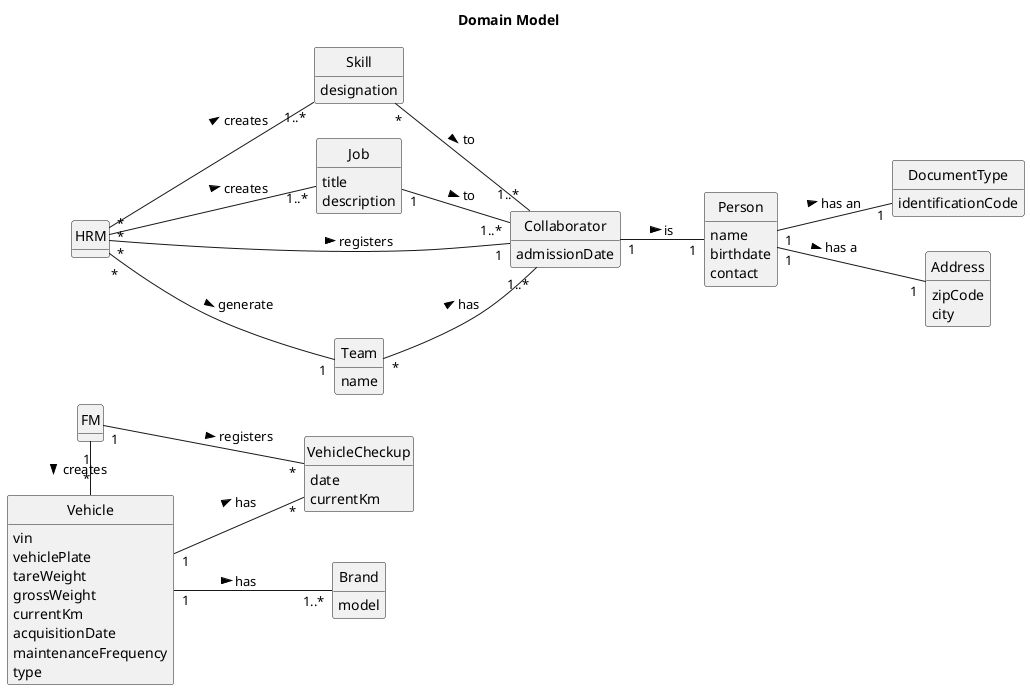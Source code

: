 @startuml
skinparam monochrome true
skinparam packageStyle rectangle
skinparam shadowing false
skinparam classAttributeIconSize 0
hide circle
hide methods
left to right direction

title Domain Model

class HRM {
}

class FM{
}

class Skill {
    designation
}

class Job {
    title
    description
}

class Collaborator {
    admissionDate
}

class DocumentType{
    identificationCode
}


class Team {
    name
}

class Vehicle {
    vin
    vehiclePlate
    tareWeight
    grossWeight
    currentKm
    acquisitionDate
    maintenanceFrequency
    type
}

class Brand{
    model
}

class VehicleCheckup{
    date
    currentKm
}

class Person {
    name
    birthdate
    contact
}

class Address{
    zipCode
    city
}

Vehicle "1" -- "1..*" Brand : has >

HRM "*" -- "1..*" Skill : creates >

HRM "*" -- "1..*" Job : creates >

Collaborator  "1" -- "1"  Person : is >
Person "1" -- "1" DocumentType : has an >
HRM "*" -- "1" Collaborator : registers >
'HRM -- "1" Job : assigns >
Job "1" -- "1..*" Collaborator : to >

'HRM "1" -- "1..*" Skill : assigns >
Skill "*" -- "1..*" Collaborator : to >

HRM "*" -- "1" Team: generate   >
Team "*" -- "1..*" Collaborator : has >

FM "1" - "*" Vehicle : creates  >

FM "1" - "*" VehicleCheckup : registers >

Vehicle "1" -- "*" VehicleCheckup : has >


Person "1" -- "1" Address : has a >

@enduml